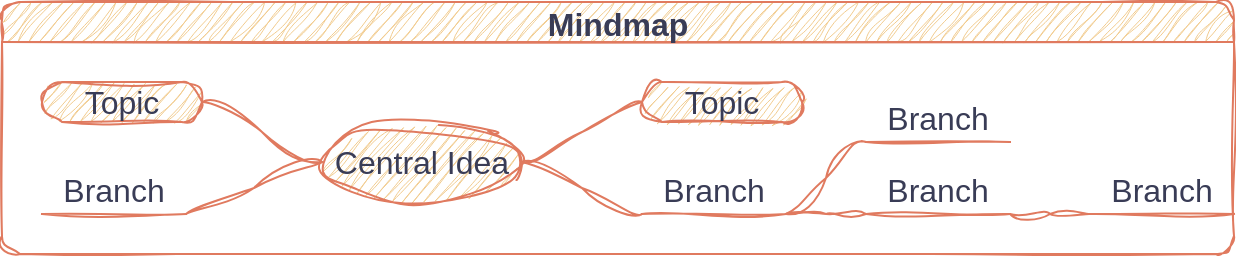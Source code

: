 <mxfile version="21.8.2" type="github">
  <diagram name="Page-1" id="5FS1pqAuRomtlN8CvkBf">
    <mxGraphModel dx="1160" dy="768" grid="1" gridSize="10" guides="1" tooltips="1" connect="1" arrows="1" fold="1" page="1" pageScale="1" pageWidth="850" pageHeight="1100" math="0" shadow="0">
      <root>
        <mxCell id="0" />
        <mxCell id="1" parent="0" />
        <mxCell id="cK-_uwuoxwfSaQwcO4mV-3" value="Mindmap" style="swimlane;startSize=20;horizontal=1;containerType=tree;fontSize=16;labelBackgroundColor=none;fillColor=#F2CC8F;strokeColor=#E07A5F;fontColor=#393C56;rounded=1;sketch=1;curveFitting=1;jiggle=2;" parent="1" vertex="1">
          <mxGeometry x="130" y="230" width="616" height="126" as="geometry" />
        </mxCell>
        <mxCell id="cK-_uwuoxwfSaQwcO4mV-4" value="" style="edgeStyle=entityRelationEdgeStyle;startArrow=none;endArrow=none;segment=10;curved=1;sourcePerimeterSpacing=0;targetPerimeterSpacing=0;rounded=1;fontSize=12;startSize=8;endSize=8;labelBackgroundColor=none;strokeColor=#E07A5F;fontColor=default;sketch=1;curveFitting=1;jiggle=2;" parent="cK-_uwuoxwfSaQwcO4mV-3" source="cK-_uwuoxwfSaQwcO4mV-8" target="cK-_uwuoxwfSaQwcO4mV-9" edge="1">
          <mxGeometry relative="1" as="geometry" />
        </mxCell>
        <mxCell id="cK-_uwuoxwfSaQwcO4mV-5" value="" style="edgeStyle=entityRelationEdgeStyle;startArrow=none;endArrow=none;segment=10;curved=1;sourcePerimeterSpacing=0;targetPerimeterSpacing=0;rounded=1;fontSize=12;startSize=8;endSize=8;labelBackgroundColor=none;strokeColor=#E07A5F;fontColor=default;sketch=1;curveFitting=1;jiggle=2;" parent="cK-_uwuoxwfSaQwcO4mV-3" source="cK-_uwuoxwfSaQwcO4mV-8" target="cK-_uwuoxwfSaQwcO4mV-10" edge="1">
          <mxGeometry relative="1" as="geometry" />
        </mxCell>
        <mxCell id="cK-_uwuoxwfSaQwcO4mV-6" value="" style="edgeStyle=entityRelationEdgeStyle;startArrow=none;endArrow=none;segment=10;curved=1;sourcePerimeterSpacing=0;targetPerimeterSpacing=0;rounded=1;fontSize=12;startSize=8;endSize=8;labelBackgroundColor=none;strokeColor=#E07A5F;fontColor=default;sketch=1;curveFitting=1;jiggle=2;" parent="cK-_uwuoxwfSaQwcO4mV-3" source="cK-_uwuoxwfSaQwcO4mV-8" target="cK-_uwuoxwfSaQwcO4mV-11" edge="1">
          <mxGeometry relative="1" as="geometry" />
        </mxCell>
        <mxCell id="cK-_uwuoxwfSaQwcO4mV-7" value="" style="edgeStyle=entityRelationEdgeStyle;startArrow=none;endArrow=none;segment=10;curved=1;sourcePerimeterSpacing=0;targetPerimeterSpacing=0;rounded=1;fontSize=12;startSize=8;endSize=8;labelBackgroundColor=none;strokeColor=#E07A5F;fontColor=default;sketch=1;curveFitting=1;jiggle=2;" parent="cK-_uwuoxwfSaQwcO4mV-3" source="cK-_uwuoxwfSaQwcO4mV-8" target="cK-_uwuoxwfSaQwcO4mV-12" edge="1">
          <mxGeometry relative="1" as="geometry" />
        </mxCell>
        <mxCell id="cK-_uwuoxwfSaQwcO4mV-8" value="Central Idea" style="ellipse;whiteSpace=wrap;html=1;align=center;treeFolding=1;treeMoving=1;newEdgeStyle={&quot;edgeStyle&quot;:&quot;entityRelationEdgeStyle&quot;,&quot;startArrow&quot;:&quot;none&quot;,&quot;endArrow&quot;:&quot;none&quot;,&quot;segment&quot;:10,&quot;curved&quot;:1,&quot;sourcePerimeterSpacing&quot;:0,&quot;targetPerimeterSpacing&quot;:0};fontSize=16;labelBackgroundColor=none;fillColor=#F2CC8F;strokeColor=#E07A5F;fontColor=#393C56;rounded=1;sketch=1;curveFitting=1;jiggle=2;" parent="cK-_uwuoxwfSaQwcO4mV-3" vertex="1">
          <mxGeometry x="160" y="60" width="100" height="40" as="geometry" />
        </mxCell>
        <mxCell id="cK-_uwuoxwfSaQwcO4mV-9" value="Topic" style="whiteSpace=wrap;html=1;rounded=1;arcSize=50;align=center;verticalAlign=middle;strokeWidth=1;autosize=1;spacing=4;treeFolding=1;treeMoving=1;newEdgeStyle={&quot;edgeStyle&quot;:&quot;entityRelationEdgeStyle&quot;,&quot;startArrow&quot;:&quot;none&quot;,&quot;endArrow&quot;:&quot;none&quot;,&quot;segment&quot;:10,&quot;curved&quot;:1,&quot;sourcePerimeterSpacing&quot;:0,&quot;targetPerimeterSpacing&quot;:0};fontSize=16;labelBackgroundColor=none;fillColor=#F2CC8F;strokeColor=#E07A5F;fontColor=#393C56;sketch=1;curveFitting=1;jiggle=2;" parent="cK-_uwuoxwfSaQwcO4mV-3" vertex="1">
          <mxGeometry x="320" y="40" width="80" height="20" as="geometry" />
        </mxCell>
        <mxCell id="cK-_uwuoxwfSaQwcO4mV-10" value="Branch" style="whiteSpace=wrap;html=1;shape=partialRectangle;top=0;left=0;bottom=1;right=0;points=[[0,1],[1,1]];fillColor=none;align=center;verticalAlign=bottom;routingCenterY=0.5;snapToPoint=1;autosize=1;treeFolding=1;treeMoving=1;newEdgeStyle={&quot;edgeStyle&quot;:&quot;entityRelationEdgeStyle&quot;,&quot;startArrow&quot;:&quot;none&quot;,&quot;endArrow&quot;:&quot;none&quot;,&quot;segment&quot;:10,&quot;curved&quot;:1,&quot;sourcePerimeterSpacing&quot;:0,&quot;targetPerimeterSpacing&quot;:0};fontSize=16;labelBackgroundColor=none;strokeColor=#E07A5F;fontColor=#393C56;rounded=1;sketch=1;curveFitting=1;jiggle=2;" parent="cK-_uwuoxwfSaQwcO4mV-3" vertex="1">
          <mxGeometry x="320" y="80" width="72" height="26" as="geometry" />
        </mxCell>
        <mxCell id="cK-_uwuoxwfSaQwcO4mV-11" value="Topic" style="whiteSpace=wrap;html=1;rounded=1;arcSize=50;align=center;verticalAlign=middle;strokeWidth=1;autosize=1;spacing=4;treeFolding=1;treeMoving=1;newEdgeStyle={&quot;edgeStyle&quot;:&quot;entityRelationEdgeStyle&quot;,&quot;startArrow&quot;:&quot;none&quot;,&quot;endArrow&quot;:&quot;none&quot;,&quot;segment&quot;:10,&quot;curved&quot;:1,&quot;sourcePerimeterSpacing&quot;:0,&quot;targetPerimeterSpacing&quot;:0};fontSize=16;labelBackgroundColor=none;fillColor=#F2CC8F;strokeColor=#E07A5F;fontColor=#393C56;sketch=1;curveFitting=1;jiggle=2;" parent="cK-_uwuoxwfSaQwcO4mV-3" vertex="1">
          <mxGeometry x="20" y="40" width="80" height="20" as="geometry" />
        </mxCell>
        <mxCell id="cK-_uwuoxwfSaQwcO4mV-12" value="Branch" style="whiteSpace=wrap;html=1;shape=partialRectangle;top=0;left=0;bottom=1;right=0;points=[[0,1],[1,1]];fillColor=none;align=center;verticalAlign=bottom;routingCenterY=0.5;snapToPoint=1;autosize=1;treeFolding=1;treeMoving=1;newEdgeStyle={&quot;edgeStyle&quot;:&quot;entityRelationEdgeStyle&quot;,&quot;startArrow&quot;:&quot;none&quot;,&quot;endArrow&quot;:&quot;none&quot;,&quot;segment&quot;:10,&quot;curved&quot;:1,&quot;sourcePerimeterSpacing&quot;:0,&quot;targetPerimeterSpacing&quot;:0};fontSize=16;labelBackgroundColor=none;strokeColor=#E07A5F;fontColor=#393C56;rounded=1;sketch=1;curveFitting=1;jiggle=2;" parent="cK-_uwuoxwfSaQwcO4mV-3" vertex="1">
          <mxGeometry x="20" y="80" width="72" height="26" as="geometry" />
        </mxCell>
        <mxCell id="cK-_uwuoxwfSaQwcO4mV-13" value="" style="edgeStyle=entityRelationEdgeStyle;startArrow=none;endArrow=none;segment=10;curved=1;sourcePerimeterSpacing=0;targetPerimeterSpacing=0;rounded=1;fontSize=12;startSize=8;endSize=8;labelBackgroundColor=none;strokeColor=#E07A5F;fontColor=default;sketch=1;curveFitting=1;jiggle=2;" parent="cK-_uwuoxwfSaQwcO4mV-3" source="cK-_uwuoxwfSaQwcO4mV-10" target="cK-_uwuoxwfSaQwcO4mV-14" edge="1">
          <mxGeometry relative="1" as="geometry">
            <mxPoint x="480" y="360" as="sourcePoint" />
          </mxGeometry>
        </mxCell>
        <mxCell id="cK-_uwuoxwfSaQwcO4mV-14" value="Branch" style="whiteSpace=wrap;html=1;shape=partialRectangle;top=0;left=0;bottom=1;right=0;points=[[0,1],[1,1]];fillColor=none;align=center;verticalAlign=bottom;routingCenterY=0.5;snapToPoint=1;autosize=1;treeFolding=1;treeMoving=1;newEdgeStyle={&quot;edgeStyle&quot;:&quot;entityRelationEdgeStyle&quot;,&quot;startArrow&quot;:&quot;none&quot;,&quot;endArrow&quot;:&quot;none&quot;,&quot;segment&quot;:10,&quot;curved&quot;:1,&quot;sourcePerimeterSpacing&quot;:0,&quot;targetPerimeterSpacing&quot;:0};fontSize=16;labelBackgroundColor=none;strokeColor=#E07A5F;fontColor=#393C56;rounded=1;sketch=1;curveFitting=1;jiggle=2;" parent="cK-_uwuoxwfSaQwcO4mV-3" vertex="1">
          <mxGeometry x="432" y="80" width="72" height="26" as="geometry" />
        </mxCell>
        <mxCell id="cK-_uwuoxwfSaQwcO4mV-15" value="" style="edgeStyle=entityRelationEdgeStyle;startArrow=none;endArrow=none;segment=10;curved=1;sourcePerimeterSpacing=0;targetPerimeterSpacing=0;rounded=1;fontSize=12;startSize=8;endSize=8;labelBackgroundColor=none;strokeColor=#E07A5F;fontColor=default;sketch=1;curveFitting=1;jiggle=2;" parent="cK-_uwuoxwfSaQwcO4mV-3" source="cK-_uwuoxwfSaQwcO4mV-10" target="cK-_uwuoxwfSaQwcO4mV-16" edge="1">
          <mxGeometry relative="1" as="geometry">
            <mxPoint x="612" y="386" as="sourcePoint" />
          </mxGeometry>
        </mxCell>
        <mxCell id="cK-_uwuoxwfSaQwcO4mV-16" value="Branch" style="whiteSpace=wrap;html=1;shape=partialRectangle;top=0;left=0;bottom=1;right=0;points=[[0,1],[1,1]];fillColor=none;align=center;verticalAlign=bottom;routingCenterY=0.5;snapToPoint=1;autosize=1;treeFolding=1;treeMoving=1;newEdgeStyle={&quot;edgeStyle&quot;:&quot;entityRelationEdgeStyle&quot;,&quot;startArrow&quot;:&quot;none&quot;,&quot;endArrow&quot;:&quot;none&quot;,&quot;segment&quot;:10,&quot;curved&quot;:1,&quot;sourcePerimeterSpacing&quot;:0,&quot;targetPerimeterSpacing&quot;:0};fontSize=16;labelBackgroundColor=none;strokeColor=#E07A5F;fontColor=#393C56;rounded=1;sketch=1;curveFitting=1;jiggle=2;" parent="cK-_uwuoxwfSaQwcO4mV-3" vertex="1">
          <mxGeometry x="432" y="44" width="72" height="26" as="geometry" />
        </mxCell>
        <mxCell id="cK-_uwuoxwfSaQwcO4mV-17" value="" style="edgeStyle=entityRelationEdgeStyle;startArrow=none;endArrow=none;segment=10;curved=1;sourcePerimeterSpacing=0;targetPerimeterSpacing=0;rounded=1;fontSize=12;startSize=8;endSize=8;labelBackgroundColor=none;strokeColor=#E07A5F;fontColor=default;sketch=1;curveFitting=1;jiggle=2;" parent="cK-_uwuoxwfSaQwcO4mV-3" source="cK-_uwuoxwfSaQwcO4mV-14" target="cK-_uwuoxwfSaQwcO4mV-18" edge="1">
          <mxGeometry relative="1" as="geometry">
            <mxPoint x="612" y="386" as="sourcePoint" />
          </mxGeometry>
        </mxCell>
        <mxCell id="cK-_uwuoxwfSaQwcO4mV-18" value="Branch" style="whiteSpace=wrap;html=1;shape=partialRectangle;top=0;left=0;bottom=1;right=0;points=[[0,1],[1,1]];fillColor=none;align=center;verticalAlign=bottom;routingCenterY=0.5;snapToPoint=1;autosize=1;treeFolding=1;treeMoving=1;newEdgeStyle={&quot;edgeStyle&quot;:&quot;entityRelationEdgeStyle&quot;,&quot;startArrow&quot;:&quot;none&quot;,&quot;endArrow&quot;:&quot;none&quot;,&quot;segment&quot;:10,&quot;curved&quot;:1,&quot;sourcePerimeterSpacing&quot;:0,&quot;targetPerimeterSpacing&quot;:0};fontSize=16;labelBackgroundColor=none;strokeColor=#E07A5F;fontColor=#393C56;rounded=1;sketch=1;curveFitting=1;jiggle=2;" parent="cK-_uwuoxwfSaQwcO4mV-3" vertex="1">
          <mxGeometry x="544" y="80" width="72" height="26" as="geometry" />
        </mxCell>
      </root>
    </mxGraphModel>
  </diagram>
</mxfile>
